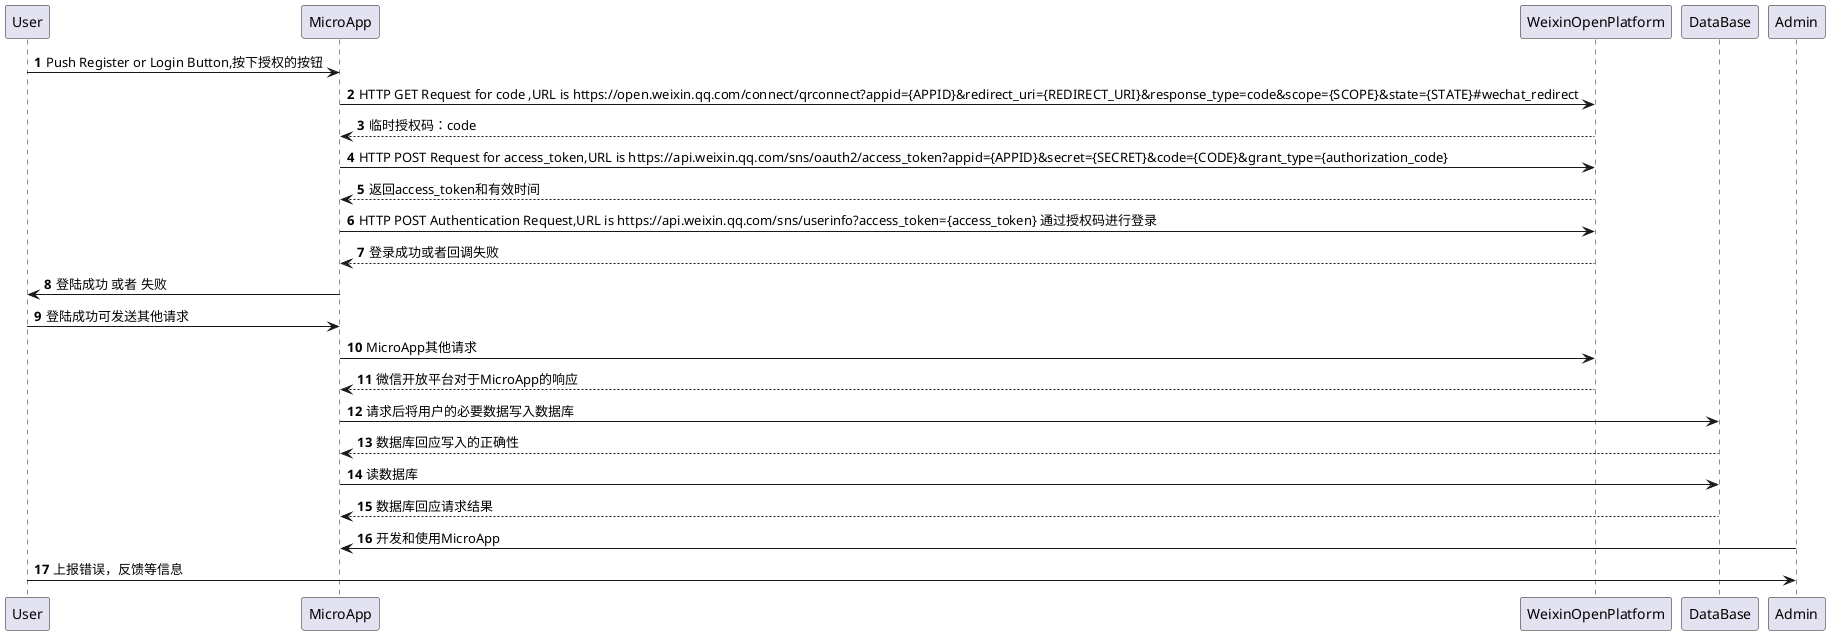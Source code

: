 @startuml


autonumber

User -> MicroApp : Push Register or Login Button,按下授权的按钮
MicroApp -> WeixinOpenPlatform : HTTP GET Request for code ,URL is https://open.weixin.qq.com/connect/qrconnect?appid={APPID}&redirect_uri={REDIRECT_URI}&response_type=code&scope={SCOPE}&state={STATE}#wechat_redirect
MicroApp <-- WeixinOpenPlatform : 临时授权码：code
MicroApp -> WeixinOpenPlatform : HTTP POST Request for access_token,URL is https://api.weixin.qq.com/sns/oauth2/access_token?appid={APPID}&secret={SECRET}&code={CODE}&grant_type={authorization_code}
WeixinOpenPlatform --> MicroApp: 返回access_token和有效时间
MicroApp -> WeixinOpenPlatform : HTTP POST Authentication Request,URL is https://api.weixin.qq.com/sns/userinfo?access_token={access_token} 通过授权码进行登录
WeixinOpenPlatform --> MicroApp: 登录成功或者回调失败
MicroApp -> User : 登陆成功 或者 失败
User -> MicroApp : 登陆成功可发送其他请求
MicroApp -> WeixinOpenPlatform : MicroApp其他请求
MicroApp <-- WeixinOpenPlatform : 微信开放平台对于MicroApp的响应

MicroApp -> DataBase : 请求后将用户的必要数据写入数据库
DataBase --> MicroApp : 数据库回应写入的正确性
MicroApp -> DataBase : 读数据库
DataBase --> MicroApp : 数据库回应请求结果

Admin -> MicroApp : 开发和使用MicroApp
User -> Admin : 上报错误，反馈等信息

@enduml